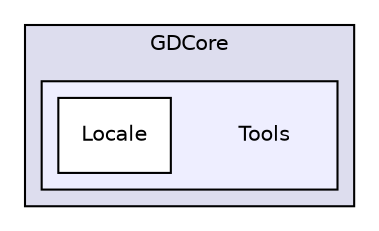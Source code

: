 digraph "Tools" {
  compound=true
  node [ fontsize="10", fontname="Helvetica"];
  edge [ labelfontsize="10", labelfontname="Helvetica"];
  subgraph clusterdir_abd3e9346511fbf501c65c6da6d93dcd {
    graph [ bgcolor="#ddddee", pencolor="black", label="GDCore" fontname="Helvetica", fontsize="10", URL="dir_abd3e9346511fbf501c65c6da6d93dcd.html"]
  subgraph clusterdir_f0e478594b4c2fa2818f86f5d16936c1 {
    graph [ bgcolor="#eeeeff", pencolor="black", label="" URL="dir_f0e478594b4c2fa2818f86f5d16936c1.html"];
    dir_f0e478594b4c2fa2818f86f5d16936c1 [shape=plaintext label="Tools"];
    dir_4ba7d9b32bfb9d1bb6a178efca11c730 [shape=box label="Locale" color="black" fillcolor="white" style="filled" URL="dir_4ba7d9b32bfb9d1bb6a178efca11c730.html"];
  }
  }
}
